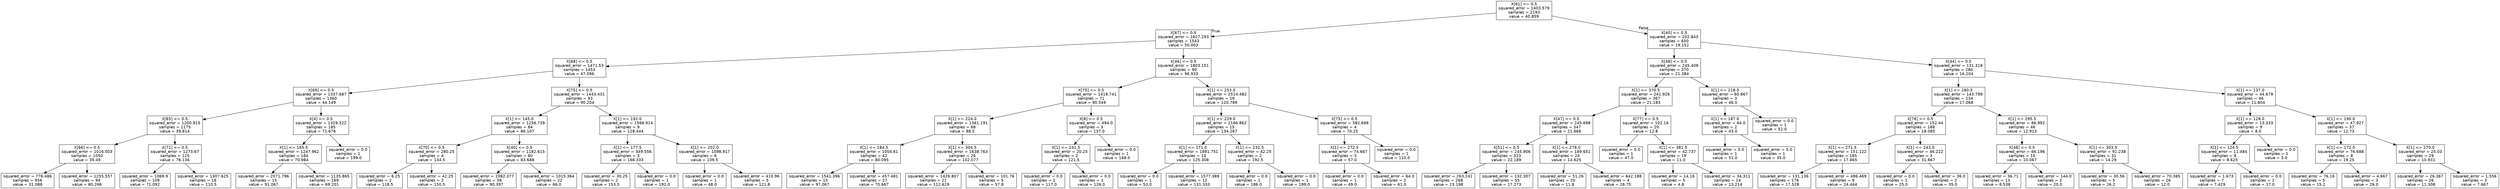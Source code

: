 digraph Tree {
node [shape=box, fontname="helvetica"] ;
edge [fontname="helvetica"] ;
0 [label="X[61] <= 0.5\nsquared_error = 1403.579\nsamples = 2193\nvalue = 40.859"] ;
1 [label="X[67] <= 0.5\nsquared_error = 1627.293\nsamples = 1543\nvalue = 50.003"] ;
0 -> 1 [labeldistance=2.5, labelangle=45, headlabel="True"] ;
2 [label="X[68] <= 0.5\nsquared_error = 1471.53\nsamples = 1453\nvalue = 47.096"] ;
1 -> 2 ;
3 [label="X[69] <= 0.5\nsquared_error = 1337.687\nsamples = 1360\nvalue = 44.149"] ;
2 -> 3 ;
4 [label="X[65] <= 0.5\nsquared_error = 1200.915\nsamples = 1175\nvalue = 39.814"] ;
3 -> 4 ;
5 [label="X[66] <= 0.5\nsquared_error = 1016.503\nsamples = 1050\nvalue = 35.49"] ;
4 -> 5 ;
6 [label="squared_error = 776.486\nsamples = 956\nvalue = 31.088"] ;
5 -> 6 ;
7 [label="squared_error = 1255.557\nsamples = 94\nvalue = 80.266"] ;
5 -> 7 ;
8 [label="X[71] <= 0.5\nsquared_error = 1273.67\nsamples = 125\nvalue = 76.136"] ;
4 -> 8 ;
9 [label="squared_error = 1069.9\nsamples = 109\nvalue = 71.092"] ;
8 -> 9 ;
10 [label="squared_error = 1307.625\nsamples = 16\nvalue = 110.5"] ;
8 -> 10 ;
11 [label="X[4] <= 0.5\nsquared_error = 1329.322\nsamples = 185\nvalue = 71.676"] ;
3 -> 11 ;
12 [label="X[1] <= 165.5\nsquared_error = 1247.962\nsamples = 184\nvalue = 70.984"] ;
11 -> 12 ;
13 [label="squared_error = 2071.796\nsamples = 15\nvalue = 91.067"] ;
12 -> 13 ;
14 [label="squared_error = 1135.865\nsamples = 169\nvalue = 69.201"] ;
12 -> 14 ;
15 [label="squared_error = 0.0\nsamples = 1\nvalue = 199.0"] ;
11 -> 15 ;
16 [label="X[75] <= 0.5\nsquared_error = 1443.431\nsamples = 93\nvalue = 90.204"] ;
2 -> 16 ;
17 [label="X[1] <= 145.0\nsquared_error = 1256.739\nsamples = 84\nvalue = 86.107"] ;
16 -> 17 ;
18 [label="X[70] <= 0.5\nsquared_error = 280.25\nsamples = 4\nvalue = 134.5"] ;
17 -> 18 ;
19 [label="squared_error = 6.25\nsamples = 2\nvalue = 118.5"] ;
18 -> 19 ;
20 [label="squared_error = 42.25\nsamples = 2\nvalue = 150.5"] ;
18 -> 20 ;
21 [label="X[40] <= 0.5\nsquared_error = 1182.615\nsamples = 80\nvalue = 83.688"] ;
17 -> 21 ;
22 [label="squared_error = 1082.377\nsamples = 58\nvalue = 90.397"] ;
21 -> 22 ;
23 [label="squared_error = 1015.364\nsamples = 22\nvalue = 66.0"] ;
21 -> 23 ;
24 [label="X[1] <= 192.0\nsquared_error = 1566.914\nsamples = 9\nvalue = 128.444"] ;
16 -> 24 ;
25 [label="X[1] <= 177.5\nsquared_error = 349.556\nsamples = 3\nvalue = 166.333"] ;
24 -> 25 ;
26 [label="squared_error = 30.25\nsamples = 2\nvalue = 153.5"] ;
25 -> 26 ;
27 [label="squared_error = 0.0\nsamples = 1\nvalue = 192.0"] ;
25 -> 27 ;
28 [label="X[1] <= 202.0\nsquared_error = 1098.917\nsamples = 6\nvalue = 109.5"] ;
24 -> 28 ;
29 [label="squared_error = 0.0\nsamples = 1\nvalue = 48.0"] ;
28 -> 29 ;
30 [label="squared_error = 410.96\nsamples = 5\nvalue = 121.8"] ;
28 -> 30 ;
31 [label="X[46] <= 0.5\nsquared_error = 1803.151\nsamples = 90\nvalue = 96.933"] ;
1 -> 31 ;
32 [label="X[75] <= 0.5\nsquared_error = 1419.741\nsamples = 71\nvalue = 90.549"] ;
31 -> 32 ;
33 [label="X[1] <= 224.0\nsquared_error = 1361.191\nsamples = 68\nvalue = 88.5"] ;
32 -> 33 ;
34 [label="X[1] <= 184.5\nsquared_error = 1004.61\nsamples = 42\nvalue = 80.095"] ;
33 -> 34 ;
35 [label="squared_error = 1541.396\nsamples = 15\nvalue = 97.067"] ;
34 -> 35 ;
36 [label="squared_error = 457.481\nsamples = 27\nvalue = 70.667"] ;
34 -> 36 ;
37 [label="X[1] <= 304.5\nsquared_error = 1638.763\nsamples = 26\nvalue = 102.077"] ;
33 -> 37 ;
38 [label="squared_error = 1426.807\nsamples = 21\nvalue = 112.619"] ;
37 -> 38 ;
39 [label="squared_error = 101.76\nsamples = 5\nvalue = 57.8"] ;
37 -> 39 ;
40 [label="X[8] <= 0.5\nsquared_error = 494.0\nsamples = 3\nvalue = 137.0"] ;
32 -> 40 ;
41 [label="X[1] <= 241.5\nsquared_error = 20.25\nsamples = 2\nvalue = 121.5"] ;
40 -> 41 ;
42 [label="squared_error = 0.0\nsamples = 1\nvalue = 117.0"] ;
41 -> 42 ;
43 [label="squared_error = 0.0\nsamples = 1\nvalue = 126.0"] ;
41 -> 43 ;
44 [label="squared_error = 0.0\nsamples = 1\nvalue = 168.0"] ;
40 -> 44 ;
45 [label="X[1] <= 253.0\nsquared_error = 2514.482\nsamples = 19\nvalue = 120.789"] ;
31 -> 45 ;
46 [label="X[1] <= 229.0\nsquared_error = 2166.862\nsamples = 15\nvalue = 134.267"] ;
45 -> 46 ;
47 [label="X[1] <= 171.0\nsquared_error = 1891.751\nsamples = 13\nvalue = 125.308"] ;
46 -> 47 ;
48 [label="squared_error = 0.0\nsamples = 1\nvalue = 53.0"] ;
47 -> 48 ;
49 [label="squared_error = 1577.389\nsamples = 12\nvalue = 131.333"] ;
47 -> 49 ;
50 [label="X[1] <= 232.5\nsquared_error = 42.25\nsamples = 2\nvalue = 192.5"] ;
46 -> 50 ;
51 [label="squared_error = 0.0\nsamples = 1\nvalue = 186.0"] ;
50 -> 51 ;
52 [label="squared_error = 0.0\nsamples = 1\nvalue = 199.0"] ;
50 -> 52 ;
53 [label="X[75] <= 0.5\nsquared_error = 582.688\nsamples = 4\nvalue = 70.25"] ;
45 -> 53 ;
54 [label="X[1] <= 272.5\nsquared_error = 74.667\nsamples = 3\nvalue = 57.0"] ;
53 -> 54 ;
55 [label="squared_error = 0.0\nsamples = 1\nvalue = 49.0"] ;
54 -> 55 ;
56 [label="squared_error = 64.0\nsamples = 2\nvalue = 61.0"] ;
54 -> 56 ;
57 [label="squared_error = 0.0\nsamples = 1\nvalue = 110.0"] ;
53 -> 57 ;
58 [label="X[40] <= 0.5\nsquared_error = 202.843\nsamples = 650\nvalue = 19.152"] ;
0 -> 58 [labeldistance=2.5, labelangle=-45, headlabel="False"] ;
59 [label="X[48] <= 0.5\nsquared_error = 245.409\nsamples = 370\nvalue = 21.384"] ;
58 -> 59 ;
60 [label="X[1] <= 370.5\nsquared_error = 241.926\nsamples = 367\nvalue = 21.183"] ;
59 -> 60 ;
61 [label="X[47] <= 0.5\nsquared_error = 245.698\nsamples = 347\nvalue = 21.666"] ;
60 -> 61 ;
62 [label="X[51] <= 0.5\nsquared_error = 245.906\nsamples = 323\nvalue = 22.189"] ;
61 -> 62 ;
63 [label="squared_error = 263.241\nsamples = 268\nvalue = 23.198"] ;
62 -> 63 ;
64 [label="squared_error = 132.307\nsamples = 55\nvalue = 17.273"] ;
62 -> 64 ;
65 [label="X[1] <= 278.0\nsquared_error = 189.651\nsamples = 24\nvalue = 14.625"] ;
61 -> 65 ;
66 [label="squared_error = 51.26\nsamples = 20\nvalue = 11.8"] ;
65 -> 66 ;
67 [label="squared_error = 642.188\nsamples = 4\nvalue = 28.75"] ;
65 -> 67 ;
68 [label="X[77] <= 0.5\nsquared_error = 102.16\nsamples = 20\nvalue = 12.8"] ;
60 -> 68 ;
69 [label="squared_error = 0.0\nsamples = 1\nvalue = 47.0"] ;
68 -> 69 ;
70 [label="X[1] <= 381.5\nsquared_error = 42.737\nsamples = 19\nvalue = 11.0"] ;
68 -> 70 ;
71 [label="squared_error = 14.16\nsamples = 5\nvalue = 4.8"] ;
70 -> 71 ;
72 [label="squared_error = 34.311\nsamples = 14\nvalue = 13.214"] ;
70 -> 72 ;
73 [label="X[1] <= 218.5\nsquared_error = 60.667\nsamples = 3\nvalue = 46.0"] ;
59 -> 73 ;
74 [label="X[1] <= 187.0\nsquared_error = 64.0\nsamples = 2\nvalue = 43.0"] ;
73 -> 74 ;
75 [label="squared_error = 0.0\nsamples = 1\nvalue = 51.0"] ;
74 -> 75 ;
76 [label="squared_error = 0.0\nsamples = 1\nvalue = 35.0"] ;
74 -> 76 ;
77 [label="squared_error = 0.0\nsamples = 1\nvalue = 52.0"] ;
73 -> 77 ;
78 [label="X[44] <= 0.5\nsquared_error = 131.319\nsamples = 280\nvalue = 16.204"] ;
58 -> 78 ;
79 [label="X[1] <= 280.5\nsquared_error = 143.799\nsamples = 234\nvalue = 17.068"] ;
78 -> 79 ;
80 [label="X[76] <= 0.5\nsquared_error = 152.44\nsamples = 188\nvalue = 18.085"] ;
79 -> 80 ;
81 [label="X[1] <= 271.5\nsquared_error = 151.122\nsamples = 185\nvalue = 17.865"] ;
80 -> 81 ;
82 [label="squared_error = 131.136\nsamples = 176\nvalue = 17.528"] ;
81 -> 82 ;
83 [label="squared_error = 496.469\nsamples = 9\nvalue = 24.444"] ;
81 -> 83 ;
84 [label="X[1] <= 243.0\nsquared_error = 46.222\nsamples = 3\nvalue = 31.667"] ;
80 -> 84 ;
85 [label="squared_error = 0.0\nsamples = 1\nvalue = 25.0"] ;
84 -> 85 ;
86 [label="squared_error = 36.0\nsamples = 2\nvalue = 35.0"] ;
84 -> 86 ;
87 [label="X[1] <= 295.5\nsquared_error = 86.992\nsamples = 46\nvalue = 12.913"] ;
79 -> 87 ;
88 [label="X[48] <= 0.5\nsquared_error = 66.196\nsamples = 15\nvalue = 10.067"] ;
87 -> 88 ;
89 [label="squared_error = 36.71\nsamples = 13\nvalue = 8.538"] ;
88 -> 89 ;
90 [label="squared_error = 144.0\nsamples = 2\nvalue = 20.0"] ;
88 -> 90 ;
91 [label="X[1] <= 303.5\nsquared_error = 91.238\nsamples = 31\nvalue = 14.29"] ;
87 -> 91 ;
92 [label="squared_error = 30.56\nsamples = 5\nvalue = 26.2"] ;
91 -> 92 ;
93 [label="squared_error = 70.385\nsamples = 26\nvalue = 12.0"] ;
91 -> 93 ;
94 [label="X[1] <= 137.0\nsquared_error = 44.679\nsamples = 46\nvalue = 11.804"] ;
78 -> 94 ;
95 [label="X[1] <= 128.0\nsquared_error = 13.333\nsamples = 9\nvalue = 8.0"] ;
94 -> 95 ;
96 [label="X[1] <= 124.5\nsquared_error = 11.484\nsamples = 8\nvalue = 8.625"] ;
95 -> 96 ;
97 [label="squared_error = 1.673\nsamples = 7\nvalue = 7.429"] ;
96 -> 97 ;
98 [label="squared_error = 0.0\nsamples = 1\nvalue = 17.0"] ;
96 -> 98 ;
99 [label="squared_error = 0.0\nsamples = 1\nvalue = 3.0"] ;
95 -> 99 ;
100 [label="X[1] <= 190.0\nsquared_error = 47.927\nsamples = 37\nvalue = 12.73"] ;
94 -> 100 ;
101 [label="X[1] <= 172.0\nsquared_error = 76.688\nsamples = 8\nvalue = 19.25"] ;
100 -> 101 ;
102 [label="squared_error = 76.16\nsamples = 5\nvalue = 15.2"] ;
101 -> 102 ;
103 [label="squared_error = 4.667\nsamples = 3\nvalue = 26.0"] ;
101 -> 103 ;
104 [label="X[1] <= 270.0\nsquared_error = 25.03\nsamples = 29\nvalue = 10.931"] ;
100 -> 104 ;
105 [label="squared_error = 26.367\nsamples = 26\nvalue = 11.308"] ;
104 -> 105 ;
106 [label="squared_error = 1.556\nsamples = 3\nvalue = 7.667"] ;
104 -> 106 ;
}